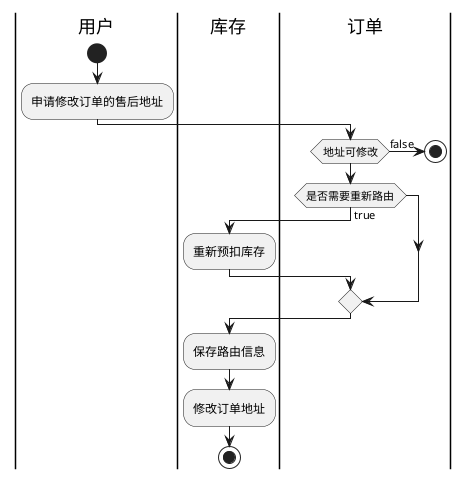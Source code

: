 @startuml

|用户|

start
:申请修改订单的售后地址;
|库存|
|订单|
if(地址可修改) then(false)
    stop;
endif;

if(是否需要重新路由) then(true)
        |库存|
        :重新预扣库存;

endif;
:保存路由信息;
:修改订单地址;


stop
@enduml